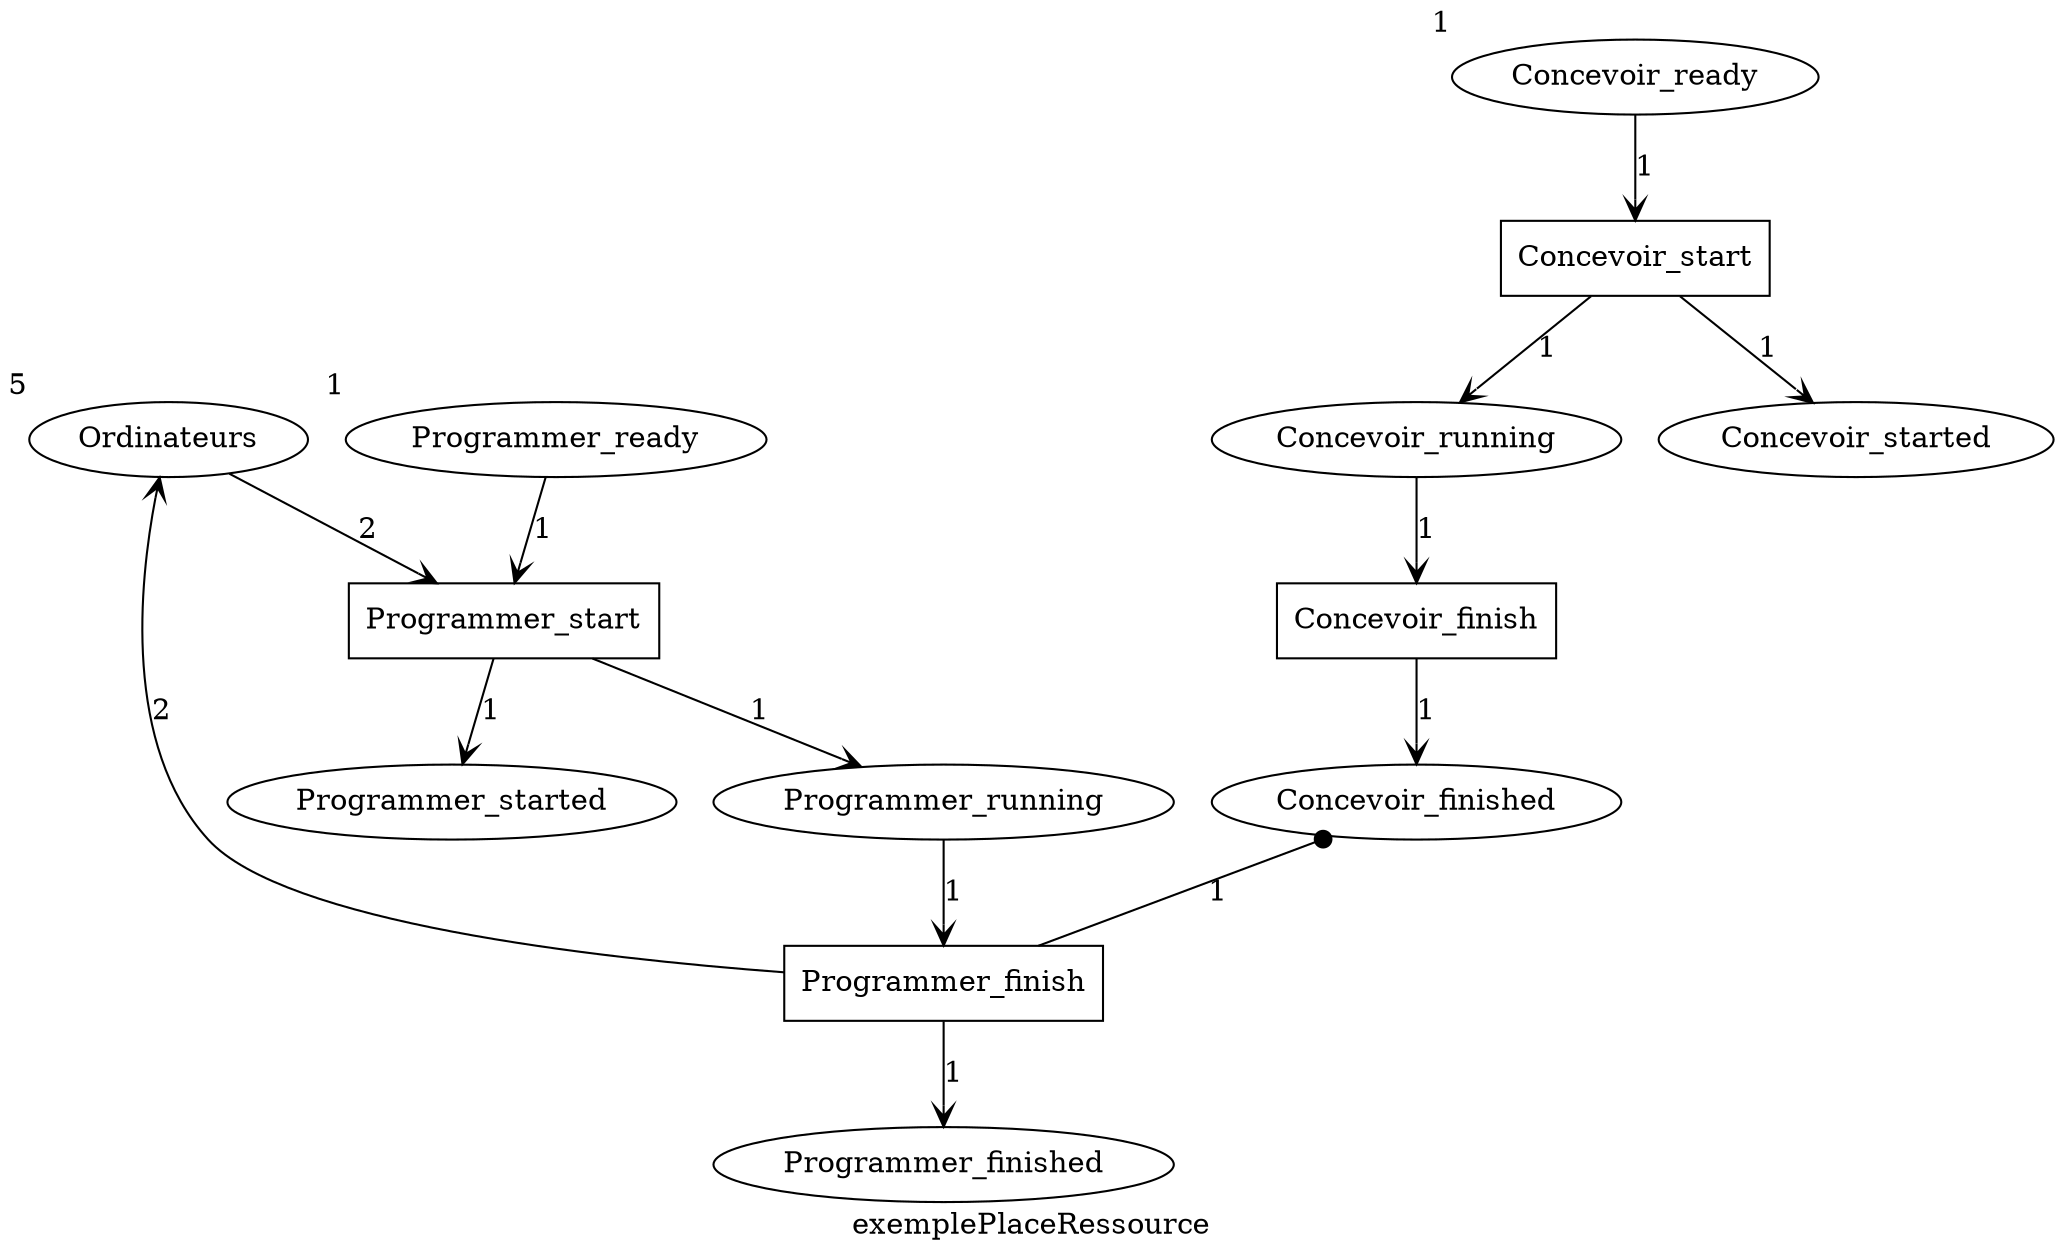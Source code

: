 digraph exemplePlaceRessource {
label=exemplePlaceRessource

Ordinateurs [xlabel=5];
Programmer_ready [xlabel=1];
Programmer_started ;
Programmer_running ;
Programmer_finished ;
Programmer_start [shape=rectangle];
Programmer_finish [shape=rectangle];
Concevoir_ready [xlabel=1];
Concevoir_started ;
Concevoir_running ;
Concevoir_finished ;
Concevoir_start [shape=rectangle];
Concevoir_finish [shape=rectangle];

Ordinateurs -> Programmer_start  [arrowhead=vee]  [label=2];
Programmer_finish -> Ordinateurs  [arrowhead=vee]  [label=2];
Programmer_ready -> Programmer_start  [arrowhead=vee]  [label=1];
Programmer_start -> Programmer_running  [arrowhead=vee]  [label=1];
Programmer_start -> Programmer_started  [arrowhead=vee]  [label=1];
Programmer_running -> Programmer_finish  [arrowhead=vee]  [label=1];
Programmer_finish -> Programmer_finished  [arrowhead=vee]  [label=1];
Concevoir_ready -> Concevoir_start  [arrowhead=vee]  [label=1];
Concevoir_start -> Concevoir_running  [arrowhead=vee]  [label=1];
Concevoir_start -> Concevoir_started  [arrowhead=vee]  [label=1];
Concevoir_running -> Concevoir_finish  [arrowhead=vee]  [label=1];
Concevoir_finish -> Concevoir_finished  [arrowhead=vee]  [label=1];
Concevoir_finished -> Programmer_finish [dir=back] [arrowtail=dot]  [label=1];

}
